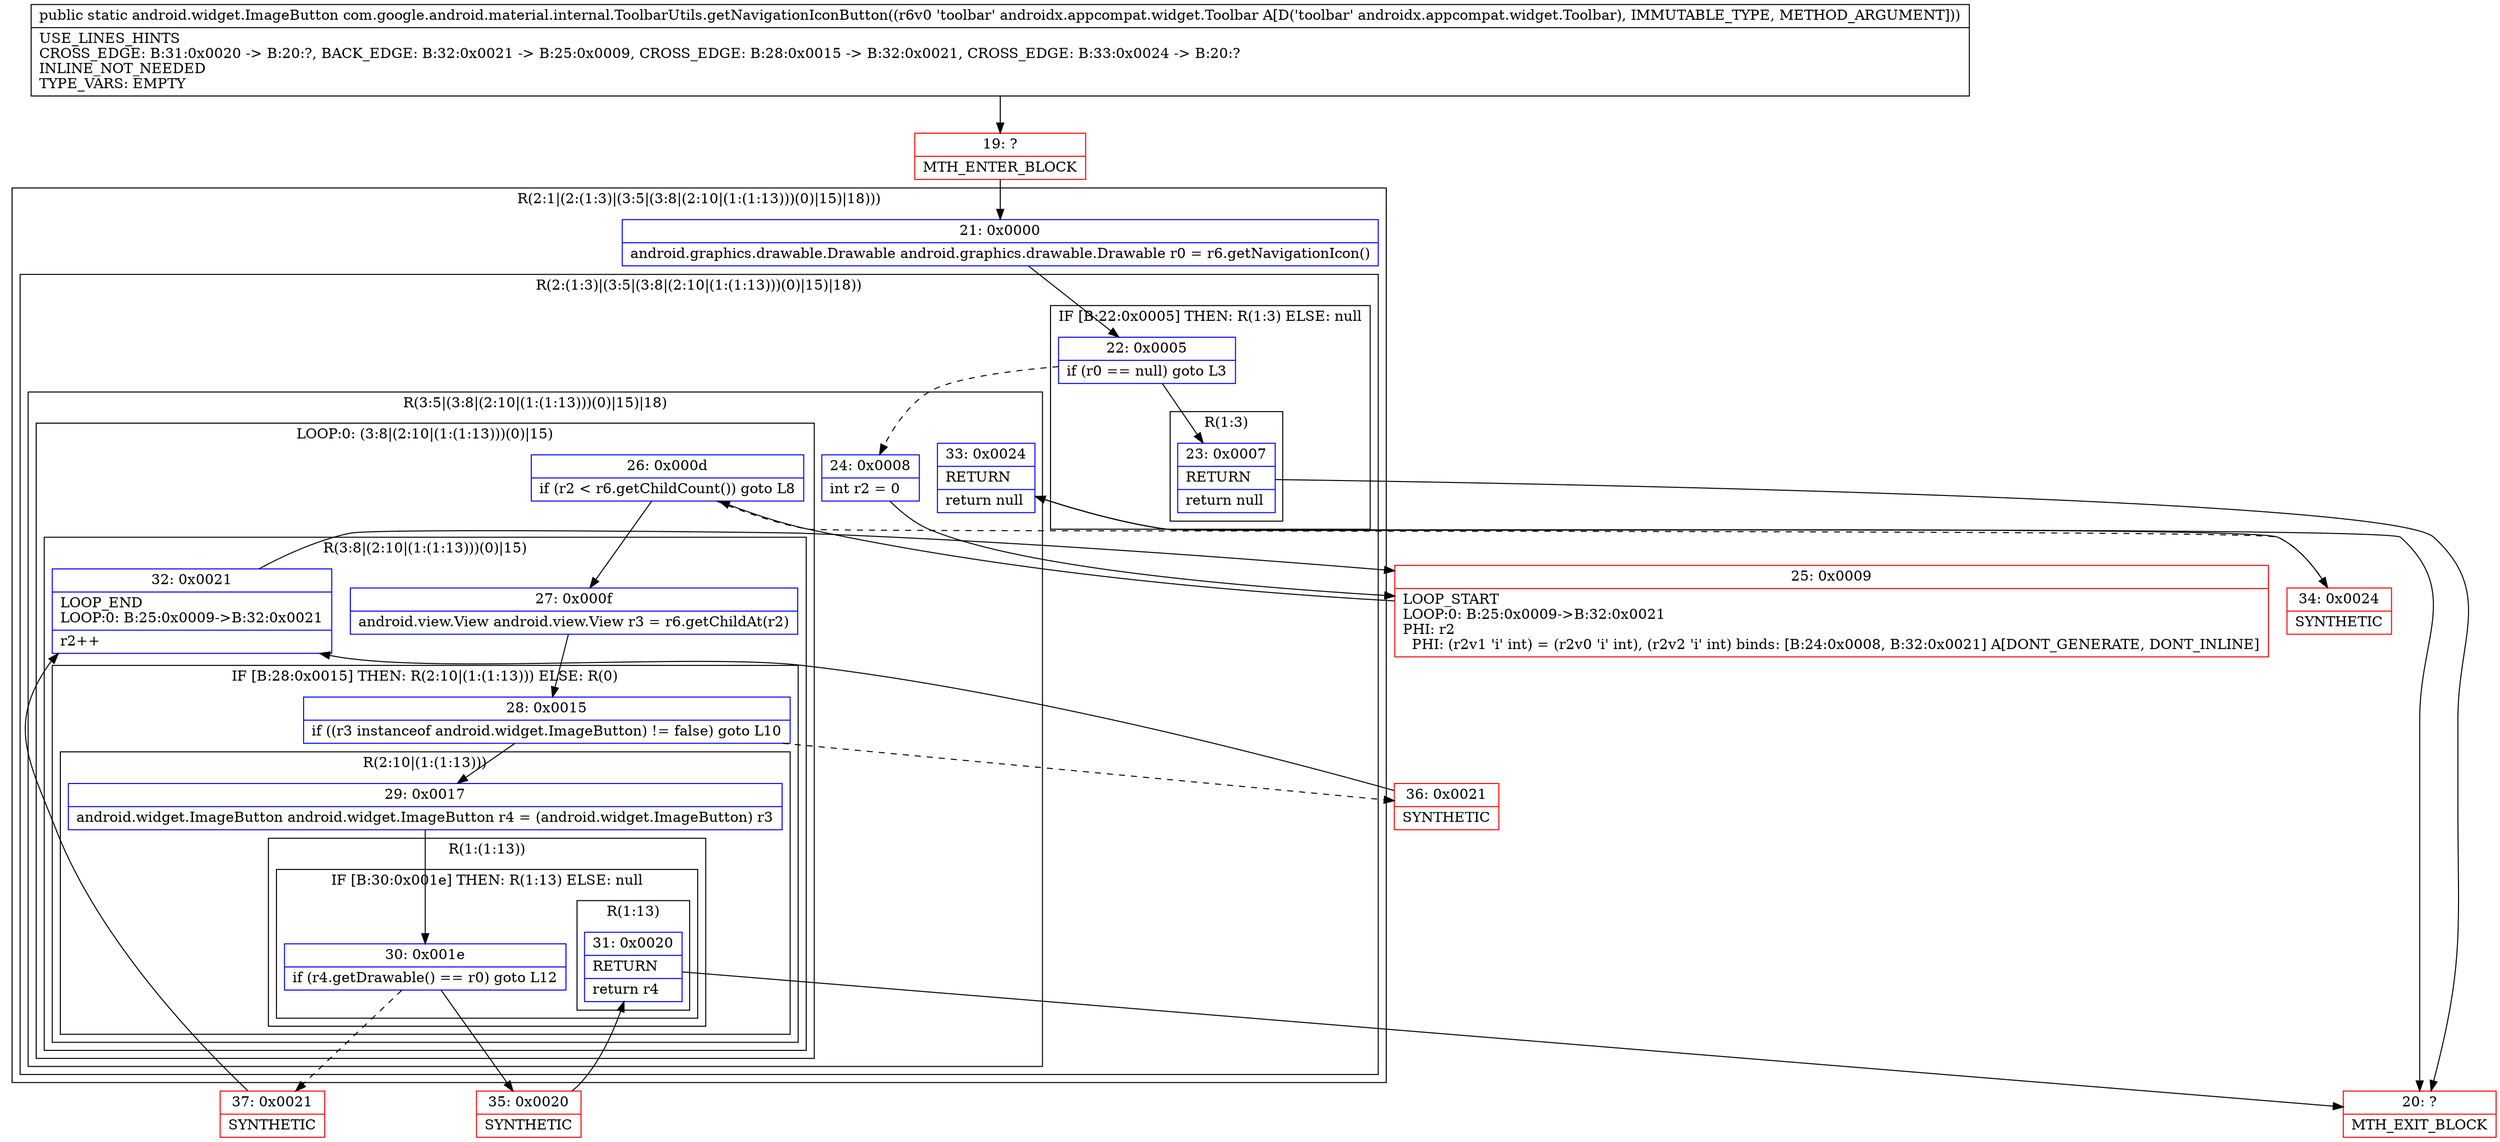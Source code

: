 digraph "CFG forcom.google.android.material.internal.ToolbarUtils.getNavigationIconButton(Landroidx\/appcompat\/widget\/Toolbar;)Landroid\/widget\/ImageButton;" {
subgraph cluster_Region_1388823974 {
label = "R(2:1|(2:(1:3)|(3:5|(3:8|(2:10|(1:(1:13)))(0)|15)|18)))";
node [shape=record,color=blue];
Node_21 [shape=record,label="{21\:\ 0x0000|android.graphics.drawable.Drawable android.graphics.drawable.Drawable r0 = r6.getNavigationIcon()\l}"];
subgraph cluster_Region_882853064 {
label = "R(2:(1:3)|(3:5|(3:8|(2:10|(1:(1:13)))(0)|15)|18))";
node [shape=record,color=blue];
subgraph cluster_IfRegion_439981292 {
label = "IF [B:22:0x0005] THEN: R(1:3) ELSE: null";
node [shape=record,color=blue];
Node_22 [shape=record,label="{22\:\ 0x0005|if (r0 == null) goto L3\l}"];
subgraph cluster_Region_1534163171 {
label = "R(1:3)";
node [shape=record,color=blue];
Node_23 [shape=record,label="{23\:\ 0x0007|RETURN\l|return null\l}"];
}
}
subgraph cluster_Region_1794702026 {
label = "R(3:5|(3:8|(2:10|(1:(1:13)))(0)|15)|18)";
node [shape=record,color=blue];
Node_24 [shape=record,label="{24\:\ 0x0008|int r2 = 0\l}"];
subgraph cluster_LoopRegion_108980422 {
label = "LOOP:0: (3:8|(2:10|(1:(1:13)))(0)|15)";
node [shape=record,color=blue];
Node_26 [shape=record,label="{26\:\ 0x000d|if (r2 \< r6.getChildCount()) goto L8\l}"];
subgraph cluster_Region_1354138129 {
label = "R(3:8|(2:10|(1:(1:13)))(0)|15)";
node [shape=record,color=blue];
Node_27 [shape=record,label="{27\:\ 0x000f|android.view.View android.view.View r3 = r6.getChildAt(r2)\l}"];
subgraph cluster_IfRegion_2139929140 {
label = "IF [B:28:0x0015] THEN: R(2:10|(1:(1:13))) ELSE: R(0)";
node [shape=record,color=blue];
Node_28 [shape=record,label="{28\:\ 0x0015|if ((r3 instanceof android.widget.ImageButton) != false) goto L10\l}"];
subgraph cluster_Region_1376723365 {
label = "R(2:10|(1:(1:13)))";
node [shape=record,color=blue];
Node_29 [shape=record,label="{29\:\ 0x0017|android.widget.ImageButton android.widget.ImageButton r4 = (android.widget.ImageButton) r3\l}"];
subgraph cluster_Region_1452649954 {
label = "R(1:(1:13))";
node [shape=record,color=blue];
subgraph cluster_IfRegion_1739130772 {
label = "IF [B:30:0x001e] THEN: R(1:13) ELSE: null";
node [shape=record,color=blue];
Node_30 [shape=record,label="{30\:\ 0x001e|if (r4.getDrawable() == r0) goto L12\l}"];
subgraph cluster_Region_600230906 {
label = "R(1:13)";
node [shape=record,color=blue];
Node_31 [shape=record,label="{31\:\ 0x0020|RETURN\l|return r4\l}"];
}
}
}
}
subgraph cluster_Region_230675765 {
label = "R(0)";
node [shape=record,color=blue];
}
}
Node_32 [shape=record,label="{32\:\ 0x0021|LOOP_END\lLOOP:0: B:25:0x0009\-\>B:32:0x0021\l|r2++\l}"];
}
}
Node_33 [shape=record,label="{33\:\ 0x0024|RETURN\l|return null\l}"];
}
}
}
Node_19 [shape=record,color=red,label="{19\:\ ?|MTH_ENTER_BLOCK\l}"];
Node_20 [shape=record,color=red,label="{20\:\ ?|MTH_EXIT_BLOCK\l}"];
Node_25 [shape=record,color=red,label="{25\:\ 0x0009|LOOP_START\lLOOP:0: B:25:0x0009\-\>B:32:0x0021\lPHI: r2 \l  PHI: (r2v1 'i' int) = (r2v0 'i' int), (r2v2 'i' int) binds: [B:24:0x0008, B:32:0x0021] A[DONT_GENERATE, DONT_INLINE]\l}"];
Node_35 [shape=record,color=red,label="{35\:\ 0x0020|SYNTHETIC\l}"];
Node_37 [shape=record,color=red,label="{37\:\ 0x0021|SYNTHETIC\l}"];
Node_36 [shape=record,color=red,label="{36\:\ 0x0021|SYNTHETIC\l}"];
Node_34 [shape=record,color=red,label="{34\:\ 0x0024|SYNTHETIC\l}"];
MethodNode[shape=record,label="{public static android.widget.ImageButton com.google.android.material.internal.ToolbarUtils.getNavigationIconButton((r6v0 'toolbar' androidx.appcompat.widget.Toolbar A[D('toolbar' androidx.appcompat.widget.Toolbar), IMMUTABLE_TYPE, METHOD_ARGUMENT]))  | USE_LINES_HINTS\lCROSS_EDGE: B:31:0x0020 \-\> B:20:?, BACK_EDGE: B:32:0x0021 \-\> B:25:0x0009, CROSS_EDGE: B:28:0x0015 \-\> B:32:0x0021, CROSS_EDGE: B:33:0x0024 \-\> B:20:?\lINLINE_NOT_NEEDED\lTYPE_VARS: EMPTY\l}"];
MethodNode -> Node_19;Node_21 -> Node_22;
Node_22 -> Node_23;
Node_22 -> Node_24[style=dashed];
Node_23 -> Node_20;
Node_24 -> Node_25;
Node_26 -> Node_27;
Node_26 -> Node_34[style=dashed];
Node_27 -> Node_28;
Node_28 -> Node_29;
Node_28 -> Node_36[style=dashed];
Node_29 -> Node_30;
Node_30 -> Node_35;
Node_30 -> Node_37[style=dashed];
Node_31 -> Node_20;
Node_32 -> Node_25;
Node_33 -> Node_20;
Node_19 -> Node_21;
Node_25 -> Node_26;
Node_35 -> Node_31;
Node_37 -> Node_32;
Node_36 -> Node_32;
Node_34 -> Node_33;
}

